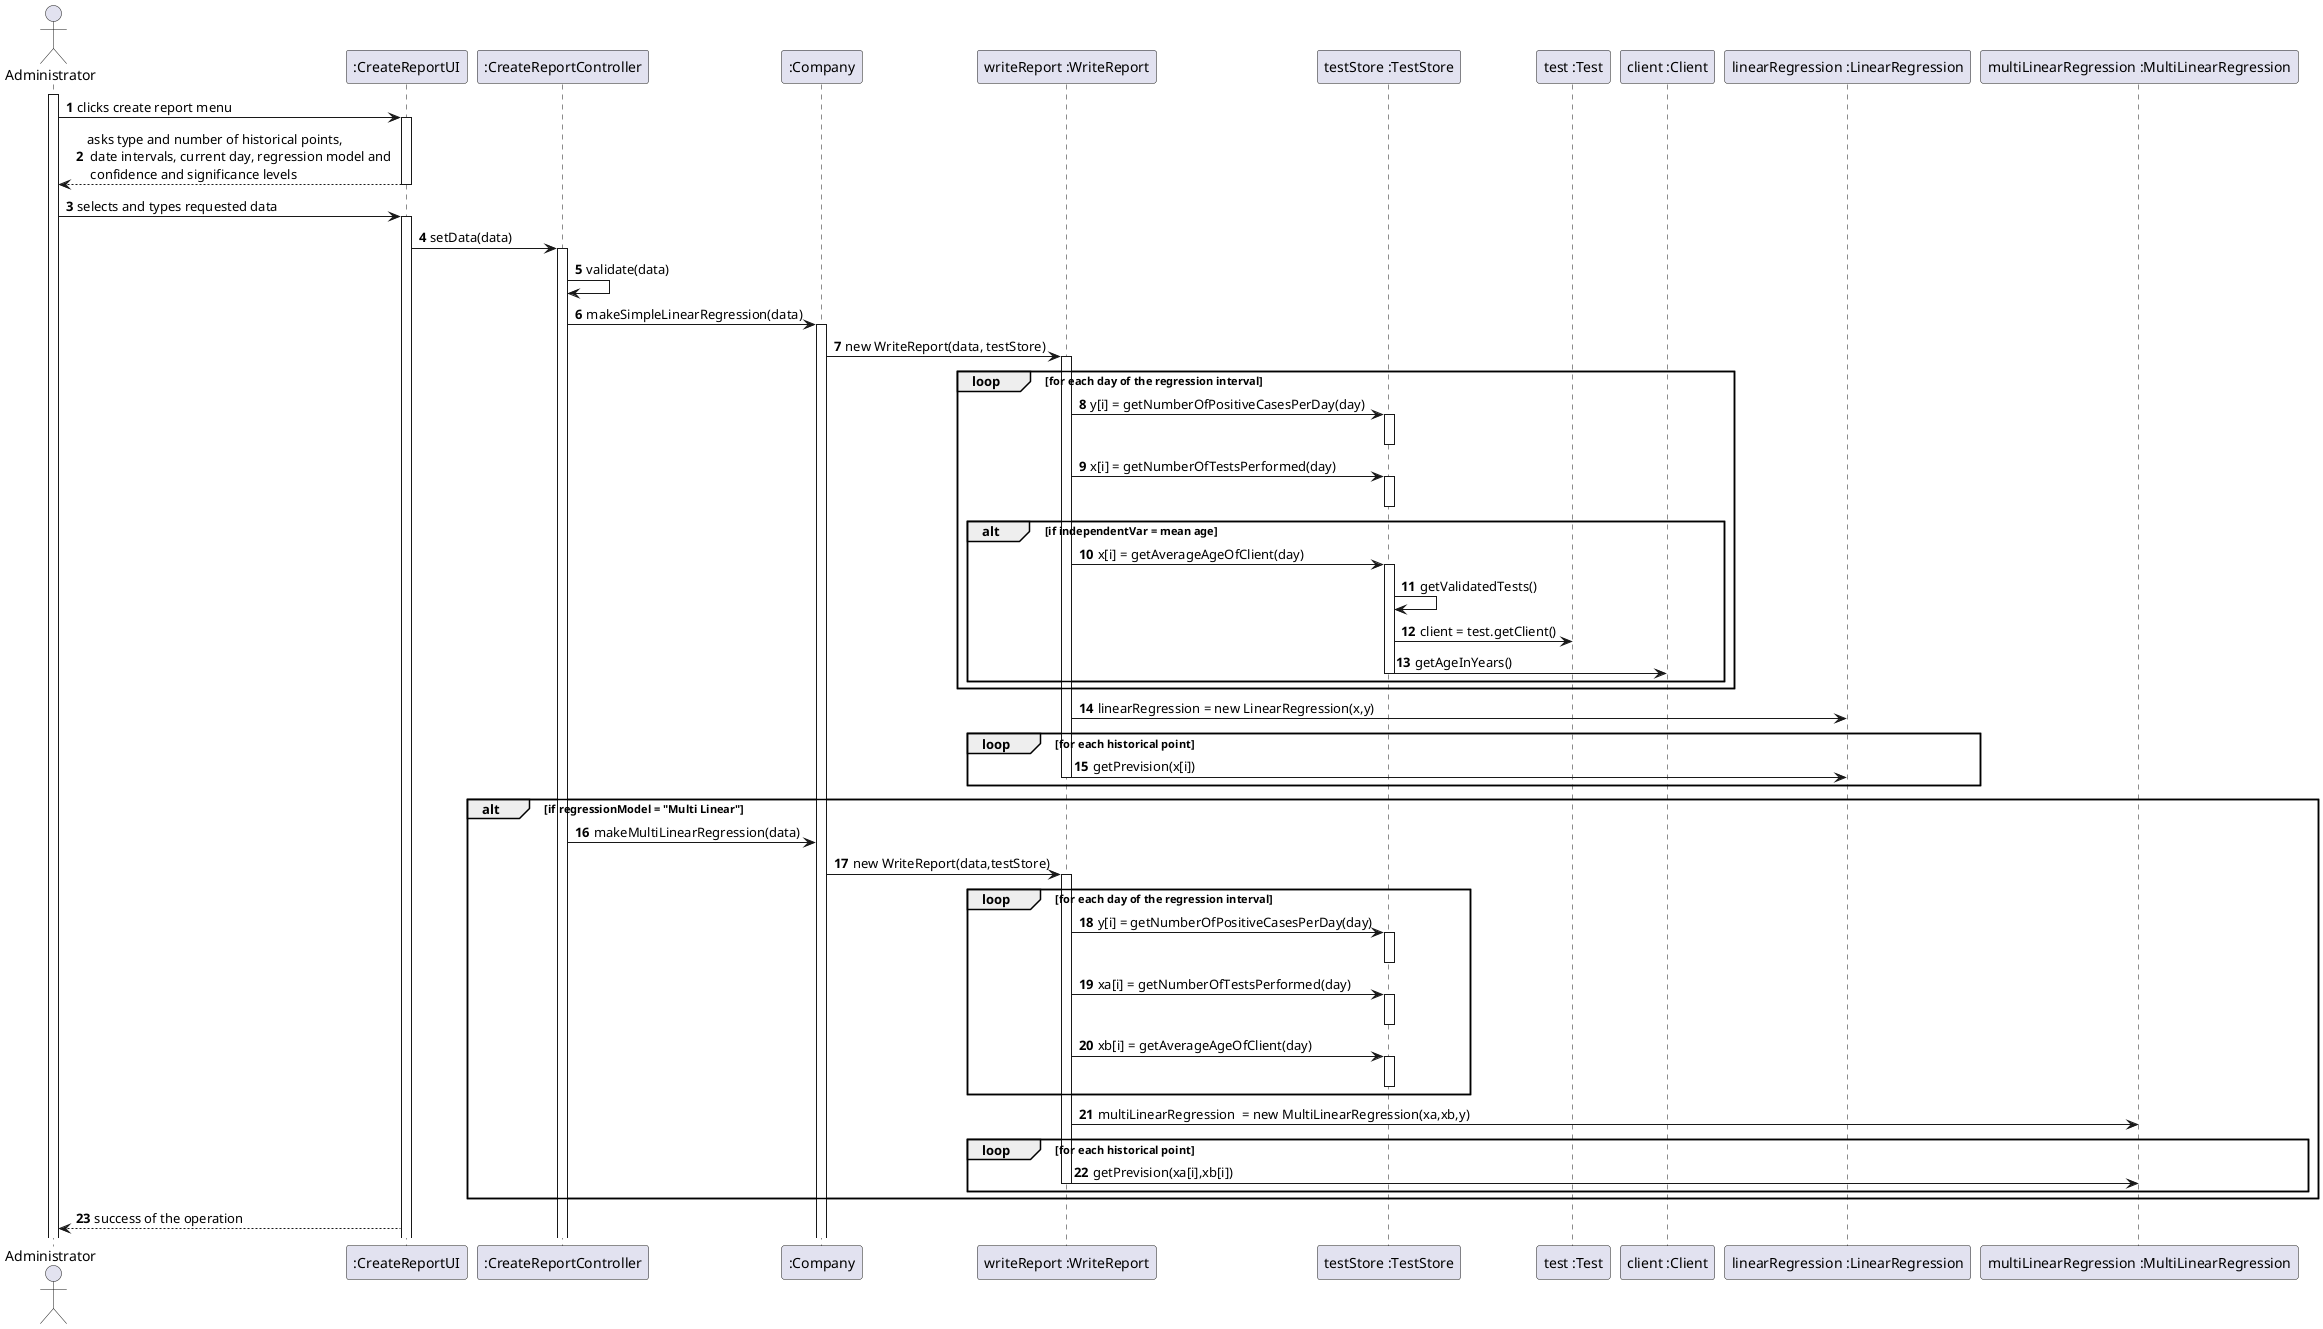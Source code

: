 @startuml

autonumber

actor "Administrator" as admin
participant ":CreateReportUI" as ui
participant ":CreateReportController" as ctrl
participant ":Company" as company
participant "writeReport :WriteReport"
participant "testStore :TestStore"
participant "test :Test"
participant "client :Client"
participant "linearRegression :LinearRegression"
participant "multiLinearRegression :MultiLinearRegression"


activate admin
admin -> ui : clicks create report menu
activate ui
ui --> admin : asks type and number of historical points,\n date intervals, current day, regression model and \n confidence and significance levels
deactivate ui
admin -> ui : selects and types requested data
activate ui
ui -> ctrl : setData(data)
activate ctrl
ctrl-> ctrl : validate(data)
ctrl -> company : makeSimpleLinearRegression(data)
activate company
company -> "writeReport :WriteReport" : new WriteReport(data, testStore)
activate "writeReport :WriteReport"
loop for each day of the regression interval
"writeReport :WriteReport" -> "testStore :TestStore" : y[i] = getNumberOfPositiveCasesPerDay(day)
activate "testStore :TestStore"
deactivate "testStore :TestStore"
"writeReport :WriteReport" -> "testStore :TestStore" : x[i] = getNumberOfTestsPerformed(day)
activate "testStore :TestStore"
deactivate "testStore :TestStore"
alt if independentVar = mean age
"writeReport :WriteReport" -> "testStore :TestStore" : x[i] = getAverageAgeOfClient(day)
activate "testStore :TestStore"
"testStore :TestStore" -> "testStore :TestStore" : getValidatedTests()
"testStore :TestStore" -> "test :Test" : client = test.getClient()
"testStore :TestStore" -> "client :Client" : getAgeInYears()
deactivate "testStore :TestStore"
end
end
"writeReport :WriteReport" -> "linearRegression :LinearRegression" : linearRegression = new LinearRegression(x,y)
loop for each historical point
"writeReport :WriteReport" -> "linearRegression :LinearRegression" : getPrevision(x[i])
deactivate "writeReport :WriteReport"
end
alt if regressionModel = "Multi Linear"
ctrl -> company : makeMultiLinearRegression(data)
company -> "writeReport :WriteReport" : new WriteReport(data,testStore)
activate "writeReport :WriteReport"
loop for each day of the regression interval
"writeReport :WriteReport" -> "testStore :TestStore" : y[i] = getNumberOfPositiveCasesPerDay(day)
activate "testStore :TestStore"
deactivate "testStore :TestStore"
"writeReport :WriteReport" -> "testStore :TestStore" : xa[i] = getNumberOfTestsPerformed(day)
activate "testStore :TestStore"
deactivate "testStore :TestStore"
"writeReport :WriteReport" -> "testStore :TestStore" : xb[i] = getAverageAgeOfClient(day)
activate "testStore :TestStore"
deactivate "testStore :TestStore"
end
"writeReport :WriteReport" -> "multiLinearRegression :MultiLinearRegression" : multiLinearRegression  = new MultiLinearRegression(xa,xb,y)
loop for each historical point
"writeReport :WriteReport" -> "multiLinearRegression :MultiLinearRegression" : getPrevision(xa[i],xb[i])
deactivate "writeReport :WriteReport"
end
end
ui --> admin : success of the operation

@enduml